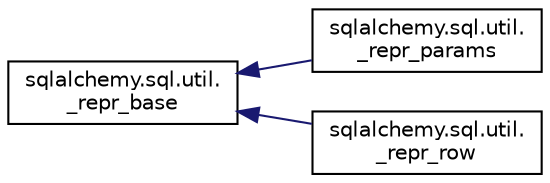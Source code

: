 digraph "Graphical Class Hierarchy"
{
 // LATEX_PDF_SIZE
  edge [fontname="Helvetica",fontsize="10",labelfontname="Helvetica",labelfontsize="10"];
  node [fontname="Helvetica",fontsize="10",shape=record];
  rankdir="LR";
  Node0 [label="sqlalchemy.sql.util.\l_repr_base",height=0.2,width=0.4,color="black", fillcolor="white", style="filled",URL="$classsqlalchemy_1_1sql_1_1util_1_1__repr__base.html",tooltip=" "];
  Node0 -> Node1 [dir="back",color="midnightblue",fontsize="10",style="solid",fontname="Helvetica"];
  Node1 [label="sqlalchemy.sql.util.\l_repr_params",height=0.2,width=0.4,color="black", fillcolor="white", style="filled",URL="$classsqlalchemy_1_1sql_1_1util_1_1__repr__params.html",tooltip=" "];
  Node0 -> Node2 [dir="back",color="midnightblue",fontsize="10",style="solid",fontname="Helvetica"];
  Node2 [label="sqlalchemy.sql.util.\l_repr_row",height=0.2,width=0.4,color="black", fillcolor="white", style="filled",URL="$classsqlalchemy_1_1sql_1_1util_1_1__repr__row.html",tooltip=" "];
}
